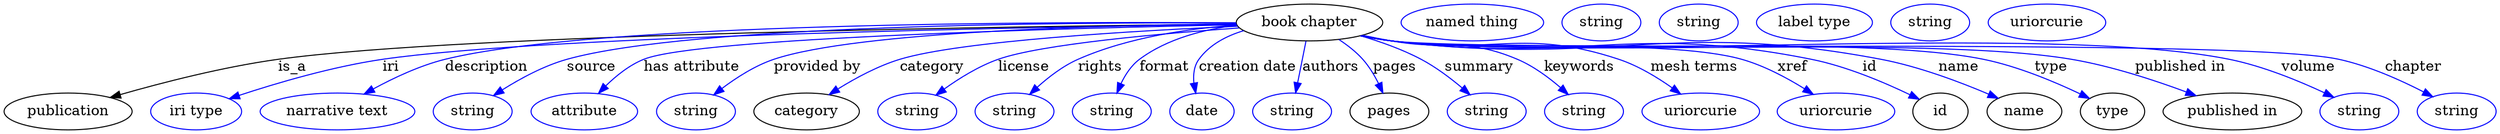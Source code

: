 digraph {
	graph [bb="0,0,2429.7,123"];
	node [label="\N"];
	"book chapter"	[height=0.5,
		label="book chapter",
		pos="1272.4,105",
		width=1.9859];
	publication	[height=0.5,
		pos="62.394,18",
		width=1.7332];
	"book chapter" -> publication	[label=is_a,
		lp="280.39,61.5",
		pos="e,103.33,31.671 1201.1,103.42 1002.7,101.52 447.18,94.029 266.39,69 213.34,61.655 154,46.277 113.07,34.503"];
	iri	[color=blue,
		height=0.5,
		label="iri type",
		pos="187.39,18",
		width=1.2277];
	"book chapter" -> iri	[color=blue,
		label=iri,
		lp="376.39,61.5",
		pos="e,219.57,30.486 1201.1,103.22 1016.9,100.9 528.53,92.623 368.39,69 319.75,61.825 265.6,45.749 229.32,33.751",
		style=solid];
	description	[color=blue,
		height=0.5,
		label="narrative text",
		pos="325.39,18",
		width=2.0943];
	"book chapter" -> description	[color=blue,
		label=description,
		lp="469.89,61.5",
		pos="e,351.2,35.078 1201.4,102.7 1011.8,98.987 503.16,87.429 429.39,69 405.06,62.922 379.66,50.833 360.05,40.065",
		style=solid];
	source	[color=blue,
		height=0.5,
		label=string,
		pos="457.39,18",
		width=1.0652];
	"book chapter" -> source	[color=blue,
		label=source,
		lp="572.39,61.5",
		pos="e,477.54,33.599 1200.7,104.62 1042.8,105.33 669.42,103.19 548.39,69 526.09,62.698 503.23,50.112 486.01,39.145",
		style=solid];
	"has attribute"	[color=blue,
		height=0.5,
		label=attribute,
		pos="565.39,18",
		width=1.4443];
	"book chapter" -> "has attribute"	[color=blue,
		label="has attribute",
		lp="669.39,61.5",
		pos="e,578.94,35.719 1201.4,102.79 1043.9,99.738 674.85,90.376 622.39,69 608.6,63.379 595.86,52.958 585.95,43.079",
		style=solid];
	"provided by"	[color=blue,
		height=0.5,
		label=string,
		pos="673.39,18",
		width=1.0652];
	"book chapter" -> "provided by"	[color=blue,
		label="provided by",
		lp="791.89,61.5",
		pos="e,690.73,34.211 1200.9,103.7 1077.8,102.44 831.01,96.444 749.39,69 731.05,62.831 712.85,51.108 698.86,40.564",
		style=solid];
	category	[height=0.5,
		pos="781.39,18",
		width=1.4263];
	"book chapter" -> category	[color=blue,
		label=category,
		lp="903.89,61.5",
		pos="e,803.41,34.525 1202.2,101.34 1104.3,97.046 932.18,87.156 872.39,69 851.15,62.547 829.28,50.727 812.3,40.199",
		style=solid];
	license	[color=blue,
		height=0.5,
		label=string,
		pos="889.39,18",
		width=1.0652];
	"book chapter" -> license	[color=blue,
		label=license,
		lp="993.39,61.5",
		pos="e,907.62,33.918 1203.9,99.679 1127.9,94.258 1010.4,83.837 968.39,69 949.46,62.314 930.37,50.412 915.71,39.898",
		style=solid];
	rights	[color=blue,
		height=0.5,
		label=string,
		pos="984.39,18",
		width=1.0652];
	"book chapter" -> rights	[color=blue,
		label=rights,
		lp="1067.9,61.5",
		pos="e,999.15,34.715 1201.5,102.46 1155.6,99.216 1095.4,90.668 1046.4,69 1031.7,62.523 1017.6,51.665 1006.6,41.72",
		style=solid];
	format	[color=blue,
		height=0.5,
		label=string,
		pos="1079.4,18",
		width=1.0652];
	"book chapter" -> format	[color=blue,
		label=format,
		lp="1130.9,61.5",
		pos="e,1084.4,35.882 1201.5,102.29 1169.8,98.397 1133.5,89.275 1106.4,69 1098.4,63.015 1092.5,53.933 1088.3,45.144",
		style=solid];
	"creation date"	[color=blue,
		height=0.5,
		label=date,
		pos="1167.4,18",
		width=0.86659];
	"book chapter" -> "creation date"	[color=blue,
		label="creation date",
		lp="1211.9,61.5",
		pos="e,1161.3,35.822 1208.2,97.034 1191.3,91.932 1174.8,83.347 1164.4,69 1159.6,62.373 1158.7,53.852 1159.5,45.727",
		style=solid];
	authors	[color=blue,
		height=0.5,
		label=string,
		pos="1255.4,18",
		width=1.0652];
	"book chapter" -> authors	[color=blue,
		label=authors,
		lp="1292.9,61.5",
		pos="e,1258.8,36.175 1269,86.799 1266.6,75.163 1263.5,59.548 1260.8,46.237",
		style=solid];
	pages	[height=0.5,
		pos="1350.4,18",
		width=1.0652];
	"book chapter" -> pages	[color=blue,
		label=pages,
		lp="1355.9,61.5",
		pos="e,1344.1,36.048 1301.1,88.329 1309.3,82.944 1317.8,76.386 1324.4,69 1330.6,62.076 1335.7,53.417 1339.8,45.26",
		style=solid];
	summary	[color=blue,
		height=0.5,
		label=string,
		pos="1445.4,18",
		width=1.0652];
	"book chapter" -> summary	[color=blue,
		label=summary,
		lp="1437.9,61.5",
		pos="e,1429.2,34.341 1322.2,92.027 1341.3,86.408 1363,78.765 1381.4,69 1395.6,61.461 1409.9,50.691 1421.4,41.075",
		style=solid];
	keywords	[color=blue,
		height=0.5,
		label=string,
		pos="1540.4,18",
		width=1.0652];
	"book chapter" -> keywords	[color=blue,
		label=keywords,
		lp="1535.9,61.5",
		pos="e,1525.1,34.509 1324.4,92.45 1333.7,90.526 1343.3,88.628 1352.4,87 1406.8,77.253 1424.5,90.541 1475.4,69 1490.8,62.46 1505.8,51.351 \
1517.5,41.262",
		style=solid];
	"mesh terms"	[color=blue,
		height=0.5,
		label=uriorcurie,
		pos="1654.4,18",
		width=1.5887];
	"book chapter" -> "mesh terms"	[color=blue,
		label="mesh terms",
		lp="1647.9,61.5",
		pos="e,1634.7,35.08 1323,92.221 1332.7,90.251 1342.8,88.397 1352.4,87 1450.3,72.682 1480.4,100.12 1574.4,69 1593.1,62.803 1611.9,51.379 \
1626.6,41.013",
		style=solid];
	xref	[color=blue,
		height=0.5,
		label=uriorcurie,
		pos="1786.4,18",
		width=1.5887];
	"book chapter" -> xref	[color=blue,
		label=xref,
		lp="1743.9,61.5",
		pos="e,1764.2,34.766 1322.5,92.088 1332.4,90.104 1342.7,88.28 1352.4,87 1427.8,77.06 1621.2,89.681 1694.4,69 1716.1,62.858 1738.5,50.889 \
1755.7,40.201",
		style=solid];
	id	[height=0.5,
		pos="1888.4,18",
		width=0.75];
	"book chapter" -> id	[color=blue,
		label=id,
		lp="1819.4,61.5",
		pos="e,1867.7,29.91 1322.5,92.02 1332.4,90.043 1342.7,88.237 1352.4,87 1533.3,63.965 1583.5,104.82 1762.4,69 1796.6,62.146 1833.5,46.451 \
1858.4,34.46",
		style=solid];
	name	[height=0.5,
		pos="1969.4,18",
		width=1.011];
	"book chapter" -> name	[color=blue,
		label=name,
		lp="1905.4,61.5",
		pos="e,1943.9,30.914 1322.1,92.057 1332.1,90.05 1342.5,88.225 1352.4,87 1563.4,60.809 1621.5,108.66 1830.4,69 1867.1,62.025 1907.1,46.775 \
1934.7,34.939",
		style=solid];
	type	[height=0.5,
		pos="2055.4,18",
		width=0.86659];
	"book chapter" -> type	[color=blue,
		label=type,
		lp="1995.4,61.5",
		pos="e,2032.9,30.749 1322.1,92.007 1332.1,90.004 1342.5,88.193 1352.4,87 1479.8,71.606 1803.7,94.581 1929.4,69 1962.8,62.205 1998.7,47.104 \
2023.6,35.264",
		style=solid];
	"published in"	[height=0.5,
		pos="2172.4,18",
		width=1.8776];
	"book chapter" -> "published in"	[color=blue,
		label="published in",
		lp="2121.4,61.5",
		pos="e,2136.9,33.457 1322.1,91.975 1332.1,89.975 1342.5,88.173 1352.4,87 1498.8,69.61 1870.1,93.605 2015.4,69 2054.1,62.45 2096.4,48.566 \
2127.3,37.087",
		style=solid];
	volume	[color=blue,
		height=0.5,
		label=string,
		pos="2296.4,18",
		width=1.0652];
	"book chapter" -> volume	[color=blue,
		label=volume,
		lp="2246.4,61.5",
		pos="e,2271.4,31.895 1322.1,91.935 1332.1,89.938 1342.5,88.147 1352.4,87 1532.8,66.035 1991.4,104.82 2169.4,69 2202.1,62.41 2237.3,47.914 \
2262.4,36.218",
		style=solid];
	chapter	[color=blue,
		height=0.5,
		label=string,
		pos="2391.4,18",
		width=1.0652];
	"book chapter" -> chapter	[color=blue,
		label=chapter,
		lp="2348.9,61.5",
		pos="e,2368.1,32.381 1322.1,91.915 1332.1,89.92 1342.5,88.135 1352.4,87 1454.4,75.275 2176.1,90.888 2276.4,69 2305.6,62.625 2336.6,48.694 \
2359,37.152",
		style=solid];
	"named thing_category"	[color=blue,
		height=0.5,
		label="named thing",
		pos="1431.4,105",
		width=1.9318];
	publication_pages	[color=blue,
		height=0.5,
		label=string,
		pos="1557.4,105",
		width=1.0652];
	publication_id	[color=blue,
		height=0.5,
		label=string,
		pos="1652.4,105",
		width=1.0652];
	publication_name	[color=blue,
		height=0.5,
		label="label type",
		pos="1765.4,105",
		width=1.5707];
	publication_type	[color=blue,
		height=0.5,
		label=string,
		pos="1878.4,105",
		width=1.0652];
	"book chapter_published in"	[color=blue,
		height=0.5,
		label=uriorcurie,
		pos="1992.4,105",
		width=1.5887];
}
